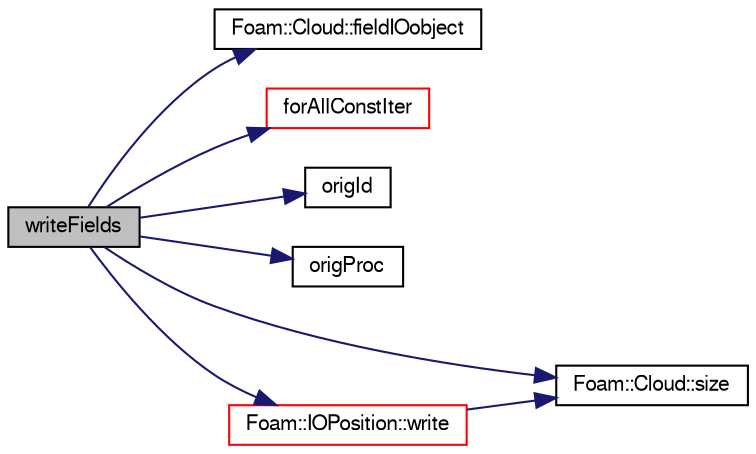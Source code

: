 digraph "writeFields"
{
  bgcolor="transparent";
  edge [fontname="FreeSans",fontsize="10",labelfontname="FreeSans",labelfontsize="10"];
  node [fontname="FreeSans",fontsize="10",shape=record];
  rankdir="LR";
  Node4460 [label="writeFields",height=0.2,width=0.4,color="black", fillcolor="grey75", style="filled", fontcolor="black"];
  Node4460 -> Node4461 [color="midnightblue",fontsize="10",style="solid",fontname="FreeSans"];
  Node4461 [label="Foam::Cloud::fieldIOobject",height=0.2,width=0.4,color="black",URL="$a23562.html#a96931e0eb11f9d9cd97e964e030a2c34",tooltip="Helper to construct IOobject for field and current time. "];
  Node4460 -> Node4462 [color="midnightblue",fontsize="10",style="solid",fontname="FreeSans"];
  Node4462 [label="forAllConstIter",height=0.2,width=0.4,color="red",URL="$a38141.html#ae21e2836509b0fa7f7cedf6493b11b09"];
  Node4460 -> Node4764 [color="midnightblue",fontsize="10",style="solid",fontname="FreeSans"];
  Node4764 [label="origId",height=0.2,width=0.4,color="black",URL="$a23586.html#ae017f18cdfc2b47ba85f5e3d39e70315",tooltip="Return const access to the particle id on originating processor. "];
  Node4460 -> Node4765 [color="midnightblue",fontsize="10",style="solid",fontname="FreeSans"];
  Node4765 [label="origProc",height=0.2,width=0.4,color="black",URL="$a23586.html#a14252a0bf251bcd180a3c0b130a7f11b",tooltip="Return const access to the originating processor id. "];
  Node4460 -> Node4766 [color="midnightblue",fontsize="10",style="solid",fontname="FreeSans"];
  Node4766 [label="Foam::Cloud::size",height=0.2,width=0.4,color="black",URL="$a23562.html#a9facbf0a118d395c89884e45a5ca4e4b"];
  Node4460 -> Node4767 [color="midnightblue",fontsize="10",style="solid",fontname="FreeSans"];
  Node4767 [label="Foam::IOPosition::write",height=0.2,width=0.4,color="red",URL="$a23566.html#ad48b7b943e88478c15879659cce7aebc",tooltip="Write using setting from DB. "];
  Node4767 -> Node4766 [color="midnightblue",fontsize="10",style="solid",fontname="FreeSans"];
}
